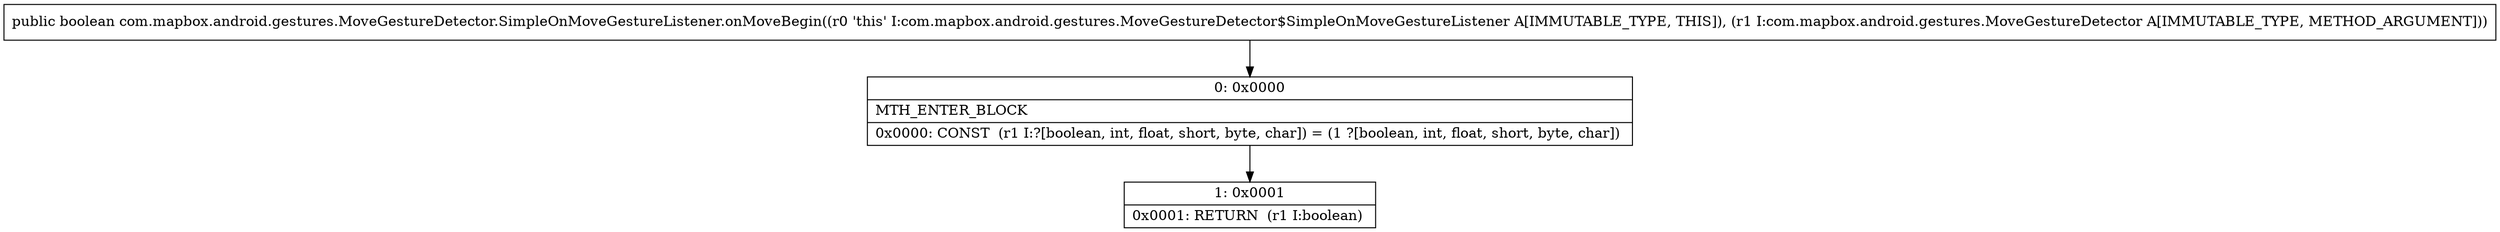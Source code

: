 digraph "CFG forcom.mapbox.android.gestures.MoveGestureDetector.SimpleOnMoveGestureListener.onMoveBegin(Lcom\/mapbox\/android\/gestures\/MoveGestureDetector;)Z" {
Node_0 [shape=record,label="{0\:\ 0x0000|MTH_ENTER_BLOCK\l|0x0000: CONST  (r1 I:?[boolean, int, float, short, byte, char]) = (1 ?[boolean, int, float, short, byte, char]) \l}"];
Node_1 [shape=record,label="{1\:\ 0x0001|0x0001: RETURN  (r1 I:boolean) \l}"];
MethodNode[shape=record,label="{public boolean com.mapbox.android.gestures.MoveGestureDetector.SimpleOnMoveGestureListener.onMoveBegin((r0 'this' I:com.mapbox.android.gestures.MoveGestureDetector$SimpleOnMoveGestureListener A[IMMUTABLE_TYPE, THIS]), (r1 I:com.mapbox.android.gestures.MoveGestureDetector A[IMMUTABLE_TYPE, METHOD_ARGUMENT])) }"];
MethodNode -> Node_0;
Node_0 -> Node_1;
}

